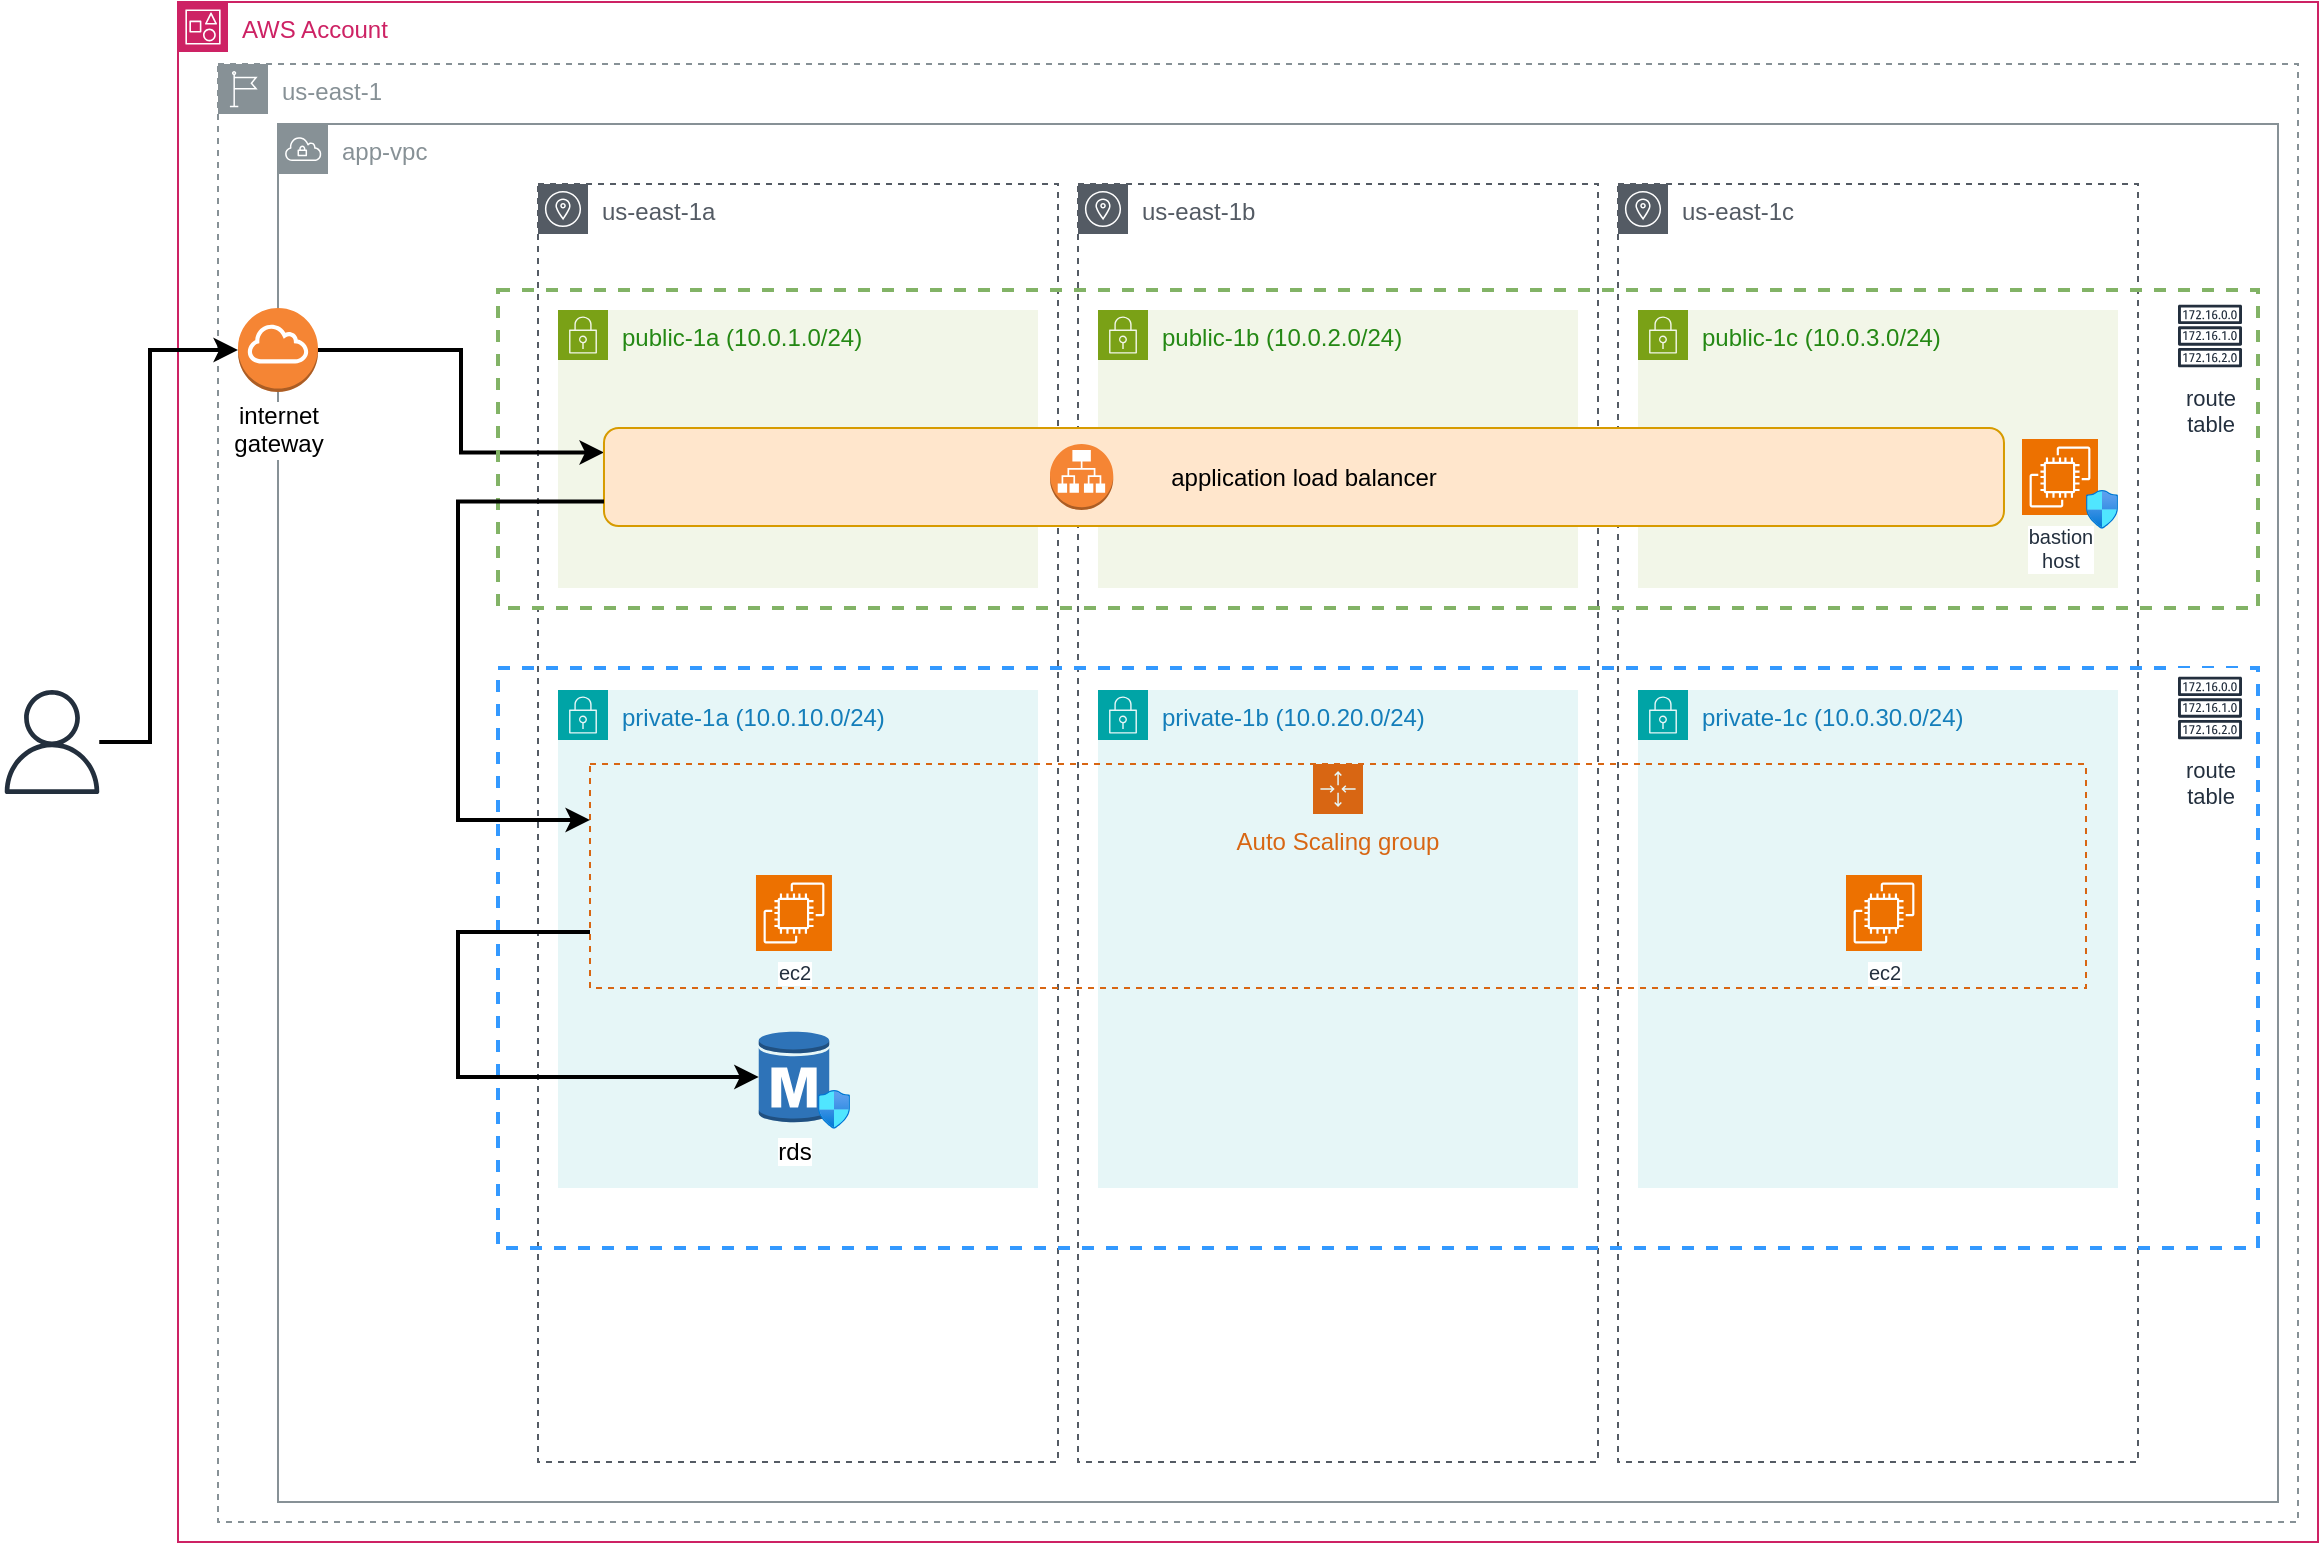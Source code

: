 <mxfile version="24.5.3" type="device">
  <diagram name="Page-1" id="A9y1XosYIk25rJp1wl0K">
    <mxGraphModel dx="2074" dy="1196" grid="1" gridSize="10" guides="1" tooltips="1" connect="1" arrows="1" fold="1" page="1" pageScale="1" pageWidth="1169" pageHeight="827" math="0" shadow="0">
      <root>
        <mxCell id="0" />
        <mxCell id="1" parent="0" />
        <mxCell id="axK4Nsb0Ay1v5Iek2Gkq-1" value="AWS Account" style="points=[[0,0],[0.25,0],[0.5,0],[0.75,0],[1,0],[1,0.25],[1,0.5],[1,0.75],[1,1],[0.75,1],[0.5,1],[0.25,1],[0,1],[0,0.75],[0,0.5],[0,0.25]];outlineConnect=0;gradientColor=none;html=1;whiteSpace=wrap;fontSize=12;fontStyle=0;container=0;pointerEvents=0;collapsible=0;recursiveResize=0;shape=mxgraph.aws4.group;grIcon=mxgraph.aws4.group_account;strokeColor=#CD2264;fillColor=none;verticalAlign=top;align=left;spacingLeft=30;fontColor=#CD2264;dashed=0;" vertex="1" parent="1">
          <mxGeometry x="94" y="29" width="1070" height="770" as="geometry" />
        </mxCell>
        <mxCell id="axK4Nsb0Ay1v5Iek2Gkq-32" value="ec2" style="sketch=0;points=[[0,0,0],[0.25,0,0],[0.5,0,0],[0.75,0,0],[1,0,0],[0,1,0],[0.25,1,0],[0.5,1,0],[0.75,1,0],[1,1,0],[0,0.25,0],[0,0.5,0],[0,0.75,0],[1,0.25,0],[1,0.5,0],[1,0.75,0]];outlineConnect=0;fontColor=#232F3E;fillColor=#ED7100;strokeColor=#ffffff;dashed=0;verticalLabelPosition=bottom;verticalAlign=top;align=center;html=1;fontSize=10;fontStyle=0;aspect=fixed;shape=mxgraph.aws4.resourceIcon;resIcon=mxgraph.aws4.ec2;labelBackgroundColor=default;spacing=0;" vertex="1" parent="1">
          <mxGeometry x="656" y="465.5" width="38" height="38" as="geometry" />
        </mxCell>
        <mxCell id="axK4Nsb0Ay1v5Iek2Gkq-48" value="" style="image;aspect=fixed;html=1;points=[];align=center;fontSize=12;image=img/lib/azure2/networking/Network_Security_Groups.svg;" vertex="1" parent="1">
          <mxGeometry x="997" y="281" width="16" height="19.43" as="geometry" />
        </mxCell>
        <mxCell id="axK4Nsb0Ay1v5Iek2Gkq-49" value="" style="image;aspect=fixed;html=1;points=[];align=center;fontSize=12;image=img/lib/azure2/networking/Network_Security_Groups.svg;" vertex="1" parent="1">
          <mxGeometry x="1038" y="511" width="16" height="19.43" as="geometry" />
        </mxCell>
        <mxCell id="axK4Nsb0Ay1v5Iek2Gkq-14" value="app-vpc" style="sketch=0;outlineConnect=0;gradientColor=none;html=1;whiteSpace=wrap;fontSize=12;fontStyle=0;shape=mxgraph.aws4.group;grIcon=mxgraph.aws4.group_vpc;strokeColor=#879196;fillColor=none;verticalAlign=top;align=left;spacingLeft=30;fontColor=#879196;dashed=0;" vertex="1" parent="1">
          <mxGeometry x="144" y="90" width="1000" height="689" as="geometry" />
        </mxCell>
        <mxCell id="axK4Nsb0Ay1v5Iek2Gkq-2" value="us-east-1" style="sketch=0;outlineConnect=0;gradientColor=none;html=1;whiteSpace=wrap;fontSize=12;fontStyle=0;shape=mxgraph.aws4.group;grIcon=mxgraph.aws4.group_region;strokeColor=#879196;fillColor=none;verticalAlign=top;align=left;spacingLeft=30;fontColor=#879196;dashed=1;" vertex="1" parent="1">
          <mxGeometry x="114" y="60" width="1040" height="729" as="geometry" />
        </mxCell>
        <mxCell id="axK4Nsb0Ay1v5Iek2Gkq-3" value="us-east-1a" style="sketch=0;outlineConnect=0;gradientColor=none;html=1;whiteSpace=wrap;fontSize=12;fontStyle=0;shape=mxgraph.aws4.group;grIcon=mxgraph.aws4.group_availability_zone;strokeColor=#545B64;fillColor=none;verticalAlign=top;align=left;spacingLeft=30;fontColor=#545B64;dashed=1;" vertex="1" parent="1">
          <mxGeometry x="274" y="120" width="260" height="639" as="geometry" />
        </mxCell>
        <mxCell id="axK4Nsb0Ay1v5Iek2Gkq-4" value="us-east-1b" style="sketch=0;outlineConnect=0;gradientColor=none;html=1;whiteSpace=wrap;fontSize=12;fontStyle=0;shape=mxgraph.aws4.group;grIcon=mxgraph.aws4.group_availability_zone;strokeColor=#545B64;fillColor=none;verticalAlign=top;align=left;spacingLeft=30;fontColor=#545B64;dashed=1;" vertex="1" parent="1">
          <mxGeometry x="544" y="120" width="260" height="639" as="geometry" />
        </mxCell>
        <mxCell id="axK4Nsb0Ay1v5Iek2Gkq-5" value="us-east-1c" style="sketch=0;outlineConnect=0;gradientColor=none;html=1;whiteSpace=wrap;fontSize=12;fontStyle=0;shape=mxgraph.aws4.group;grIcon=mxgraph.aws4.group_availability_zone;strokeColor=#545B64;fillColor=none;verticalAlign=top;align=left;spacingLeft=30;fontColor=#545B64;dashed=1;" vertex="1" parent="1">
          <mxGeometry x="814" y="120" width="260" height="639" as="geometry" />
        </mxCell>
        <mxCell id="axK4Nsb0Ay1v5Iek2Gkq-9" value="public-1a (10.0.1.0/24)" style="points=[[0,0],[0.25,0],[0.5,0],[0.75,0],[1,0],[1,0.25],[1,0.5],[1,0.75],[1,1],[0.75,1],[0.5,1],[0.25,1],[0,1],[0,0.75],[0,0.5],[0,0.25]];outlineConnect=0;gradientColor=none;html=1;whiteSpace=wrap;fontSize=12;fontStyle=0;container=1;pointerEvents=0;collapsible=0;recursiveResize=0;shape=mxgraph.aws4.group;grIcon=mxgraph.aws4.group_security_group;grStroke=0;strokeColor=#7AA116;fillColor=#F2F6E8;verticalAlign=top;align=left;spacingLeft=30;fontColor=#248814;dashed=0;" vertex="1" parent="1">
          <mxGeometry x="284" y="183" width="240" height="139" as="geometry" />
        </mxCell>
        <mxCell id="axK4Nsb0Ay1v5Iek2Gkq-10" value="public-1b (10.0.2.0/24)" style="points=[[0,0],[0.25,0],[0.5,0],[0.75,0],[1,0],[1,0.25],[1,0.5],[1,0.75],[1,1],[0.75,1],[0.5,1],[0.25,1],[0,1],[0,0.75],[0,0.5],[0,0.25]];outlineConnect=0;gradientColor=none;html=1;whiteSpace=wrap;fontSize=12;fontStyle=0;container=1;pointerEvents=0;collapsible=0;recursiveResize=0;shape=mxgraph.aws4.group;grIcon=mxgraph.aws4.group_security_group;grStroke=0;strokeColor=#7AA116;fillColor=#F2F6E8;verticalAlign=top;align=left;spacingLeft=30;fontColor=#248814;dashed=0;" vertex="1" parent="1">
          <mxGeometry x="554" y="183" width="240" height="139" as="geometry" />
        </mxCell>
        <mxCell id="axK4Nsb0Ay1v5Iek2Gkq-11" value="public-1c (10.0.3.0/24)" style="points=[[0,0],[0.25,0],[0.5,0],[0.75,0],[1,0],[1,0.25],[1,0.5],[1,0.75],[1,1],[0.75,1],[0.5,1],[0.25,1],[0,1],[0,0.75],[0,0.5],[0,0.25]];outlineConnect=0;gradientColor=none;html=1;whiteSpace=wrap;fontSize=12;fontStyle=0;container=1;pointerEvents=0;collapsible=0;recursiveResize=0;shape=mxgraph.aws4.group;grIcon=mxgraph.aws4.group_security_group;grStroke=0;strokeColor=#7AA116;fillColor=#F2F6E8;verticalAlign=top;align=left;spacingLeft=30;fontColor=#248814;dashed=0;" vertex="1" parent="1">
          <mxGeometry x="824" y="183" width="240" height="139" as="geometry" />
        </mxCell>
        <mxCell id="axK4Nsb0Ay1v5Iek2Gkq-18" value="" style="rounded=0;whiteSpace=wrap;html=1;fillColor=none;strokeColor=#3399FF;dashed=1;strokeWidth=2;" vertex="1" parent="1">
          <mxGeometry x="254" y="362" width="880" height="290" as="geometry" />
        </mxCell>
        <mxCell id="axK4Nsb0Ay1v5Iek2Gkq-8" value="private-1a (10.0.10.0/24)" style="points=[[0,0],[0.25,0],[0.5,0],[0.75,0],[1,0],[1,0.25],[1,0.5],[1,0.75],[1,1],[0.75,1],[0.5,1],[0.25,1],[0,1],[0,0.75],[0,0.5],[0,0.25]];outlineConnect=0;gradientColor=none;html=1;whiteSpace=wrap;fontSize=12;fontStyle=0;container=1;pointerEvents=0;collapsible=0;recursiveResize=0;shape=mxgraph.aws4.group;grIcon=mxgraph.aws4.group_security_group;grStroke=0;strokeColor=#00A4A6;fillColor=#E6F6F7;verticalAlign=top;align=left;spacingLeft=30;fontColor=#147EBA;dashed=0;" vertex="1" parent="1">
          <mxGeometry x="284" y="373" width="240" height="249" as="geometry" />
        </mxCell>
        <mxCell id="axK4Nsb0Ay1v5Iek2Gkq-33" value="rds" style="outlineConnect=0;dashed=0;verticalLabelPosition=bottom;verticalAlign=top;align=center;html=1;shape=mxgraph.aws3.rds_db_instance;fillColor=#2E73B8;gradientColor=none;labelBackgroundColor=default;" vertex="1" parent="axK4Nsb0Ay1v5Iek2Gkq-8">
          <mxGeometry x="100.37" y="170" width="35.25" height="47" as="geometry" />
        </mxCell>
        <mxCell id="axK4Nsb0Ay1v5Iek2Gkq-12" value="private-1b (10.0.20.0/24)" style="points=[[0,0],[0.25,0],[0.5,0],[0.75,0],[1,0],[1,0.25],[1,0.5],[1,0.75],[1,1],[0.75,1],[0.5,1],[0.25,1],[0,1],[0,0.75],[0,0.5],[0,0.25]];outlineConnect=0;gradientColor=none;html=1;whiteSpace=wrap;fontSize=12;fontStyle=0;container=1;pointerEvents=0;collapsible=0;recursiveResize=0;shape=mxgraph.aws4.group;grIcon=mxgraph.aws4.group_security_group;grStroke=0;strokeColor=#00A4A6;fillColor=#E6F6F7;verticalAlign=top;align=left;spacingLeft=30;fontColor=#147EBA;dashed=0;" vertex="1" parent="1">
          <mxGeometry x="554" y="373" width="240" height="249" as="geometry" />
        </mxCell>
        <mxCell id="axK4Nsb0Ay1v5Iek2Gkq-13" value="private-1c (10.0.30.0/24)" style="points=[[0,0],[0.25,0],[0.5,0],[0.75,0],[1,0],[1,0.25],[1,0.5],[1,0.75],[1,1],[0.75,1],[0.5,1],[0.25,1],[0,1],[0,0.75],[0,0.5],[0,0.25]];outlineConnect=0;gradientColor=none;html=1;whiteSpace=wrap;fontSize=12;fontStyle=0;container=1;pointerEvents=0;collapsible=0;recursiveResize=0;shape=mxgraph.aws4.group;grIcon=mxgraph.aws4.group_security_group;grStroke=0;strokeColor=#00A4A6;fillColor=#E6F6F7;verticalAlign=top;align=left;spacingLeft=30;fontColor=#147EBA;dashed=0;" vertex="1" parent="1">
          <mxGeometry x="824" y="373" width="240" height="249" as="geometry" />
        </mxCell>
        <mxCell id="axK4Nsb0Ay1v5Iek2Gkq-37" style="edgeStyle=orthogonalEdgeStyle;rounded=0;orthogonalLoop=1;jettySize=auto;html=1;entryX=0;entryY=0.25;entryDx=0;entryDy=0;strokeWidth=2;curved=0;" edge="1" parent="1" source="axK4Nsb0Ay1v5Iek2Gkq-15" target="axK4Nsb0Ay1v5Iek2Gkq-26">
          <mxGeometry relative="1" as="geometry" />
        </mxCell>
        <mxCell id="axK4Nsb0Ay1v5Iek2Gkq-15" value="internet&lt;div&gt;gateway&lt;/div&gt;" style="outlineConnect=0;dashed=0;verticalLabelPosition=bottom;verticalAlign=top;align=center;html=1;shape=mxgraph.aws3.internet_gateway;fillColor=#F58534;gradientColor=none;spacing=0;labelBackgroundColor=default;" vertex="1" parent="1">
          <mxGeometry x="124" y="182" width="40" height="42" as="geometry" />
        </mxCell>
        <mxCell id="axK4Nsb0Ay1v5Iek2Gkq-17" value="" style="rounded=0;whiteSpace=wrap;html=1;fillColor=none;strokeColor=#82b366;dashed=1;strokeWidth=2;" vertex="1" parent="1">
          <mxGeometry x="254" y="173" width="880" height="159" as="geometry" />
        </mxCell>
        <mxCell id="axK4Nsb0Ay1v5Iek2Gkq-20" value="route&lt;div style=&quot;font-size: 11px;&quot;&gt;table&lt;/div&gt;" style="sketch=0;outlineConnect=0;fontColor=#232F3E;gradientColor=none;strokeColor=#232F3E;fillColor=#ffffff;dashed=0;verticalLabelPosition=bottom;verticalAlign=top;align=center;html=1;fontSize=11;fontStyle=0;aspect=fixed;shape=mxgraph.aws4.resourceIcon;resIcon=mxgraph.aws4.route_table;spacing=0;labelBackgroundColor=default;" vertex="1" parent="1">
          <mxGeometry x="1090" y="176" width="40" height="40" as="geometry" />
        </mxCell>
        <mxCell id="axK4Nsb0Ay1v5Iek2Gkq-21" value="route&lt;div style=&quot;font-size: 11px;&quot;&gt;table&lt;/div&gt;" style="sketch=0;outlineConnect=0;fontColor=#232F3E;gradientColor=none;strokeColor=#232F3E;fillColor=#ffffff;dashed=0;verticalLabelPosition=bottom;verticalAlign=top;align=center;html=1;fontSize=11;fontStyle=0;aspect=fixed;shape=mxgraph.aws4.resourceIcon;resIcon=mxgraph.aws4.route_table;spacing=0;labelBackgroundColor=default;" vertex="1" parent="1">
          <mxGeometry x="1090" y="362" width="40" height="40" as="geometry" />
        </mxCell>
        <mxCell id="axK4Nsb0Ay1v5Iek2Gkq-28" value="Auto Scaling group" style="points=[[0,0],[0.25,0],[0.5,0],[0.75,0],[1,0],[1,0.25],[1,0.5],[1,0.75],[1,1],[0.75,1],[0.5,1],[0.25,1],[0,1],[0,0.75],[0,0.5],[0,0.25]];outlineConnect=0;gradientColor=none;html=1;whiteSpace=wrap;fontSize=12;fontStyle=0;container=1;pointerEvents=0;collapsible=0;recursiveResize=0;shape=mxgraph.aws4.groupCenter;grIcon=mxgraph.aws4.group_auto_scaling_group;grStroke=1;strokeColor=#D86613;fillColor=none;verticalAlign=top;align=center;fontColor=#D86613;dashed=1;spacingTop=25;" vertex="1" parent="1">
          <mxGeometry x="300" y="410" width="748" height="112" as="geometry" />
        </mxCell>
        <mxCell id="axK4Nsb0Ay1v5Iek2Gkq-27" value="ec2" style="sketch=0;points=[[0,0,0],[0.25,0,0],[0.5,0,0],[0.75,0,0],[1,0,0],[0,1,0],[0.25,1,0],[0.5,1,0],[0.75,1,0],[1,1,0],[0,0.25,0],[0,0.5,0],[0,0.75,0],[1,0.25,0],[1,0.5,0],[1,0.75,0]];outlineConnect=0;fontColor=#232F3E;fillColor=#ED7100;strokeColor=#ffffff;dashed=0;verticalLabelPosition=bottom;verticalAlign=top;align=center;html=1;fontSize=10;fontStyle=0;aspect=fixed;shape=mxgraph.aws4.resourceIcon;resIcon=mxgraph.aws4.ec2;labelBackgroundColor=default;spacing=0;" vertex="1" parent="axK4Nsb0Ay1v5Iek2Gkq-28">
          <mxGeometry x="82.99" y="55.5" width="38" height="38" as="geometry" />
        </mxCell>
        <mxCell id="axK4Nsb0Ay1v5Iek2Gkq-30" value="ec2" style="sketch=0;points=[[0,0,0],[0.25,0,0],[0.5,0,0],[0.75,0,0],[1,0,0],[0,1,0],[0.25,1,0],[0.5,1,0],[0.75,1,0],[1,1,0],[0,0.25,0],[0,0.5,0],[0,0.75,0],[1,0.25,0],[1,0.5,0],[1,0.75,0]];outlineConnect=0;fontColor=#232F3E;fillColor=#ED7100;strokeColor=#ffffff;dashed=0;verticalLabelPosition=bottom;verticalAlign=top;align=center;html=1;fontSize=10;fontStyle=0;aspect=fixed;shape=mxgraph.aws4.resourceIcon;resIcon=mxgraph.aws4.ec2;labelBackgroundColor=default;spacing=0;" vertex="1" parent="axK4Nsb0Ay1v5Iek2Gkq-28">
          <mxGeometry x="628" y="55.5" width="38" height="38" as="geometry" />
        </mxCell>
        <mxCell id="axK4Nsb0Ay1v5Iek2Gkq-29" value="bastion&lt;div&gt;host&lt;/div&gt;" style="sketch=0;points=[[0,0,0],[0.25,0,0],[0.5,0,0],[0.75,0,0],[1,0,0],[0,1,0],[0.25,1,0],[0.5,1,0],[0.75,1,0],[1,1,0],[0,0.25,0],[0,0.5,0],[0,0.75,0],[1,0.25,0],[1,0.5,0],[1,0.75,0]];outlineConnect=0;fontColor=#232F3E;fillColor=#ED7100;strokeColor=#ffffff;dashed=0;verticalLabelPosition=bottom;verticalAlign=top;align=center;html=1;fontSize=10;fontStyle=0;aspect=fixed;shape=mxgraph.aws4.resourceIcon;resIcon=mxgraph.aws4.ec2;labelBackgroundColor=default;spacing=0;" vertex="1" parent="1">
          <mxGeometry x="1016" y="247.5" width="38" height="38" as="geometry" />
        </mxCell>
        <mxCell id="axK4Nsb0Ay1v5Iek2Gkq-36" value="" style="group" vertex="1" connectable="0" parent="1">
          <mxGeometry x="306.99" y="242" width="700" height="49" as="geometry" />
        </mxCell>
        <mxCell id="axK4Nsb0Ay1v5Iek2Gkq-26" value="application load balancer" style="rounded=1;whiteSpace=wrap;html=1;fillColor=#ffe6cc;strokeColor=#d79b00;" vertex="1" parent="axK4Nsb0Ay1v5Iek2Gkq-36">
          <mxGeometry width="700" height="49" as="geometry" />
        </mxCell>
        <mxCell id="axK4Nsb0Ay1v5Iek2Gkq-23" value="" style="outlineConnect=0;dashed=0;verticalLabelPosition=bottom;verticalAlign=top;align=center;html=1;shape=mxgraph.aws3.application_load_balancer;fillColor=#F58534;gradientColor=none;" vertex="1" parent="axK4Nsb0Ay1v5Iek2Gkq-36">
          <mxGeometry x="223.01" y="8" width="31.63" height="33" as="geometry" />
        </mxCell>
        <mxCell id="axK4Nsb0Ay1v5Iek2Gkq-42" style="edgeStyle=orthogonalEdgeStyle;rounded=0;orthogonalLoop=1;jettySize=auto;html=1;exitX=0;exitY=0.75;exitDx=0;exitDy=0;entryX=0;entryY=0.25;entryDx=0;entryDy=0;strokeWidth=2;" edge="1" parent="1" source="axK4Nsb0Ay1v5Iek2Gkq-26" target="axK4Nsb0Ay1v5Iek2Gkq-28">
          <mxGeometry relative="1" as="geometry">
            <Array as="points">
              <mxPoint x="234" y="279" />
              <mxPoint x="234" y="438" />
            </Array>
          </mxGeometry>
        </mxCell>
        <mxCell id="axK4Nsb0Ay1v5Iek2Gkq-43" style="edgeStyle=orthogonalEdgeStyle;rounded=0;orthogonalLoop=1;jettySize=auto;html=1;exitX=0;exitY=0.75;exitDx=0;exitDy=0;entryX=0;entryY=0.5;entryDx=0;entryDy=0;entryPerimeter=0;strokeWidth=2;" edge="1" parent="1" source="axK4Nsb0Ay1v5Iek2Gkq-28" target="axK4Nsb0Ay1v5Iek2Gkq-33">
          <mxGeometry relative="1" as="geometry">
            <Array as="points">
              <mxPoint x="234" y="494" />
              <mxPoint x="234" y="567" />
            </Array>
          </mxGeometry>
        </mxCell>
        <mxCell id="axK4Nsb0Ay1v5Iek2Gkq-47" value="" style="image;aspect=fixed;html=1;points=[];align=center;fontSize=12;image=img/lib/azure2/networking/Network_Security_Groups.svg;" vertex="1" parent="1">
          <mxGeometry x="1048" y="273" width="16" height="19.43" as="geometry" />
        </mxCell>
        <mxCell id="axK4Nsb0Ay1v5Iek2Gkq-50" value="" style="image;aspect=fixed;html=1;points=[];align=center;fontSize=12;image=img/lib/azure2/networking/Network_Security_Groups.svg;" vertex="1" parent="1">
          <mxGeometry x="414" y="573" width="16" height="19.43" as="geometry" />
        </mxCell>
        <mxCell id="axK4Nsb0Ay1v5Iek2Gkq-51" value="" style="sketch=0;outlineConnect=0;fontColor=#232F3E;gradientColor=none;fillColor=#232F3D;strokeColor=none;dashed=0;verticalLabelPosition=bottom;verticalAlign=top;align=center;html=1;fontSize=12;fontStyle=0;aspect=fixed;pointerEvents=1;shape=mxgraph.aws4.user;" vertex="1" parent="1">
          <mxGeometry x="5" y="373" width="52" height="52" as="geometry" />
        </mxCell>
        <mxCell id="axK4Nsb0Ay1v5Iek2Gkq-52" style="edgeStyle=orthogonalEdgeStyle;rounded=0;orthogonalLoop=1;jettySize=auto;html=1;entryX=0;entryY=0.5;entryDx=0;entryDy=0;entryPerimeter=0;strokeWidth=2;" edge="1" parent="1" source="axK4Nsb0Ay1v5Iek2Gkq-51" target="axK4Nsb0Ay1v5Iek2Gkq-15">
          <mxGeometry relative="1" as="geometry">
            <Array as="points">
              <mxPoint x="80" y="399" />
              <mxPoint x="80" y="203" />
            </Array>
          </mxGeometry>
        </mxCell>
      </root>
    </mxGraphModel>
  </diagram>
</mxfile>
